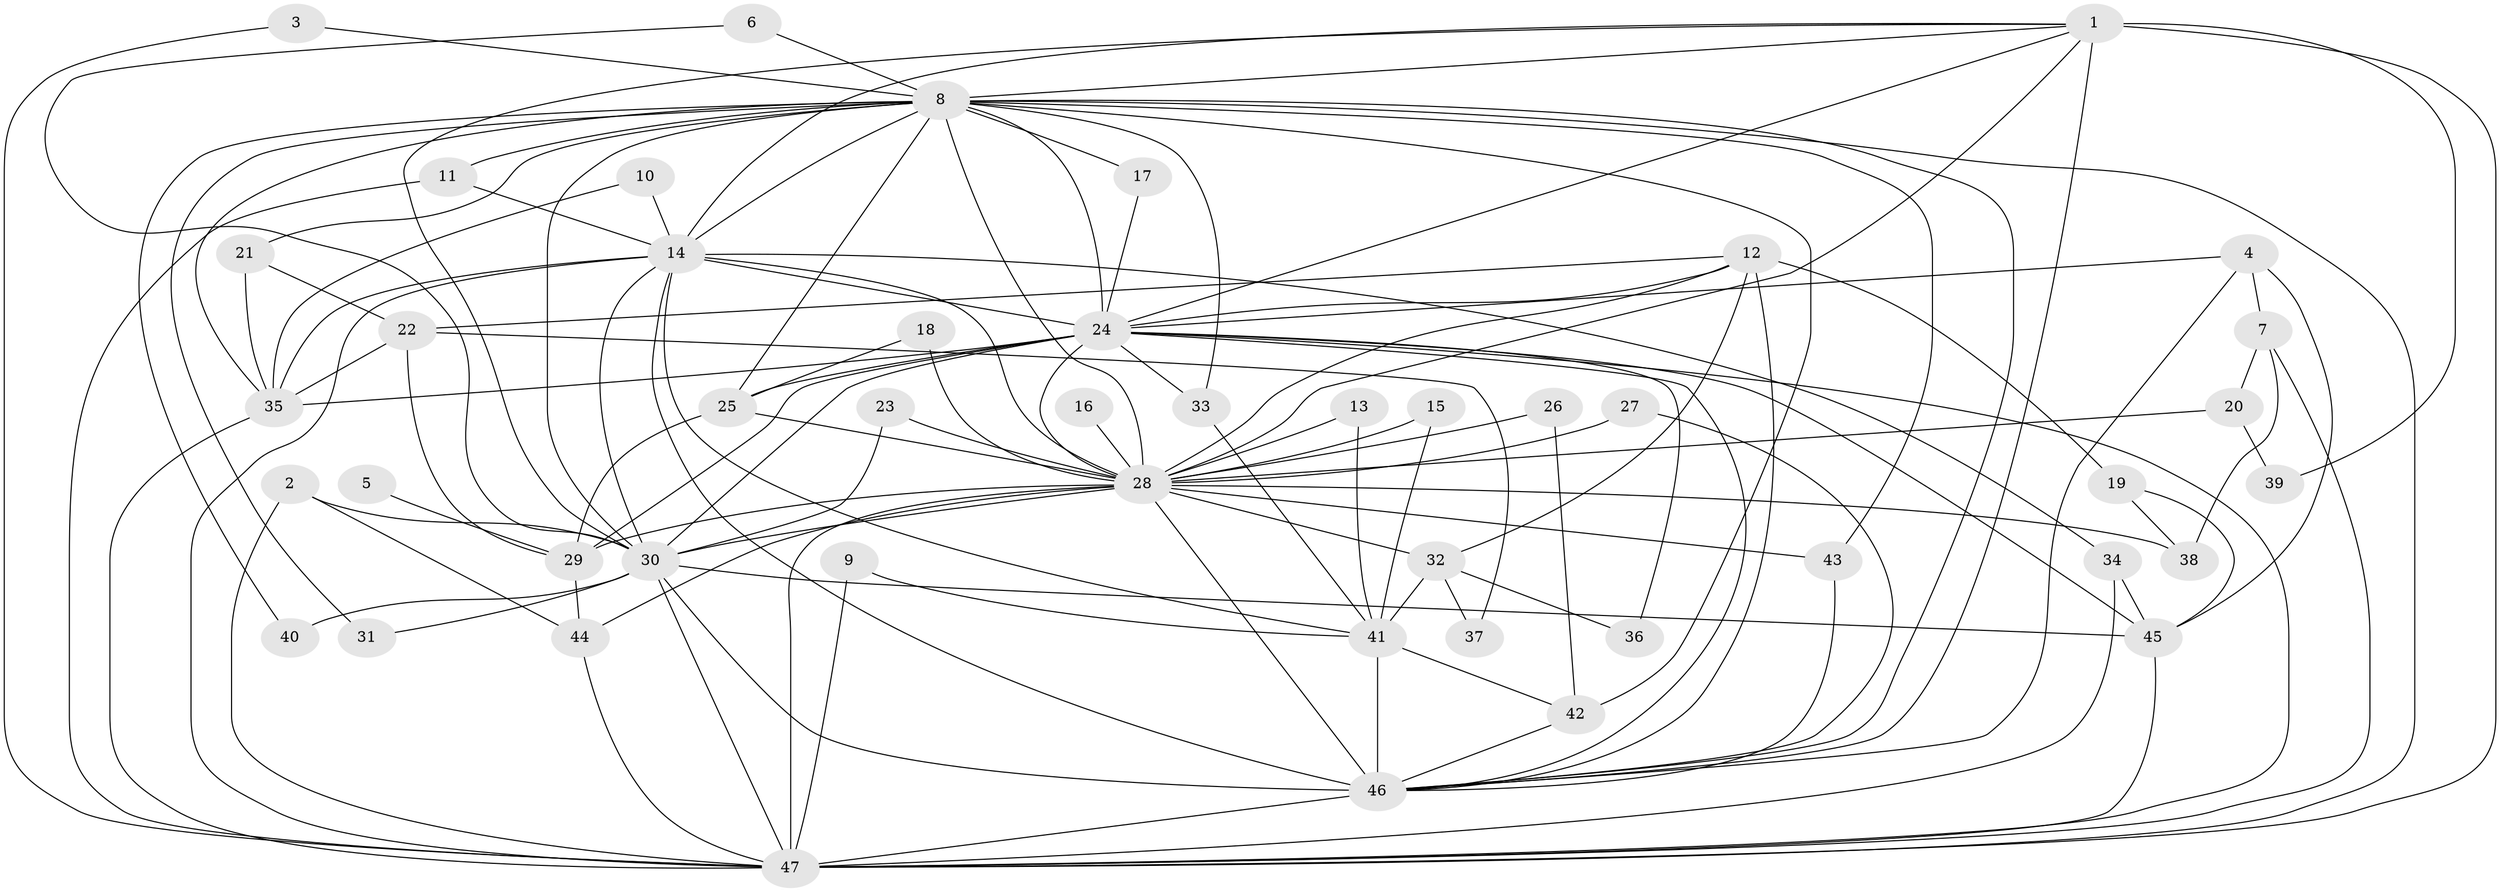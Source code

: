// original degree distribution, {20: 0.03225806451612903, 17: 0.010752688172043012, 18: 0.010752688172043012, 34: 0.010752688172043012, 25: 0.010752688172043012, 11: 0.010752688172043012, 12: 0.010752688172043012, 14: 0.010752688172043012, 5: 0.08602150537634409, 10: 0.010752688172043012, 3: 0.17204301075268819, 2: 0.5591397849462365, 6: 0.010752688172043012, 7: 0.010752688172043012, 4: 0.043010752688172046}
// Generated by graph-tools (version 1.1) at 2025/01/03/09/25 03:01:17]
// undirected, 47 vertices, 122 edges
graph export_dot {
graph [start="1"]
  node [color=gray90,style=filled];
  1;
  2;
  3;
  4;
  5;
  6;
  7;
  8;
  9;
  10;
  11;
  12;
  13;
  14;
  15;
  16;
  17;
  18;
  19;
  20;
  21;
  22;
  23;
  24;
  25;
  26;
  27;
  28;
  29;
  30;
  31;
  32;
  33;
  34;
  35;
  36;
  37;
  38;
  39;
  40;
  41;
  42;
  43;
  44;
  45;
  46;
  47;
  1 -- 8 [weight=2.0];
  1 -- 14 [weight=2.0];
  1 -- 24 [weight=1.0];
  1 -- 28 [weight=1.0];
  1 -- 30 [weight=1.0];
  1 -- 39 [weight=2.0];
  1 -- 46 [weight=1.0];
  1 -- 47 [weight=1.0];
  2 -- 30 [weight=1.0];
  2 -- 44 [weight=1.0];
  2 -- 47 [weight=1.0];
  3 -- 8 [weight=1.0];
  3 -- 47 [weight=1.0];
  4 -- 7 [weight=1.0];
  4 -- 24 [weight=1.0];
  4 -- 45 [weight=1.0];
  4 -- 46 [weight=1.0];
  5 -- 29 [weight=1.0];
  6 -- 8 [weight=1.0];
  6 -- 30 [weight=1.0];
  7 -- 20 [weight=1.0];
  7 -- 38 [weight=1.0];
  7 -- 47 [weight=1.0];
  8 -- 11 [weight=1.0];
  8 -- 14 [weight=5.0];
  8 -- 17 [weight=1.0];
  8 -- 21 [weight=1.0];
  8 -- 24 [weight=3.0];
  8 -- 25 [weight=1.0];
  8 -- 28 [weight=2.0];
  8 -- 30 [weight=3.0];
  8 -- 31 [weight=2.0];
  8 -- 33 [weight=1.0];
  8 -- 35 [weight=1.0];
  8 -- 40 [weight=1.0];
  8 -- 42 [weight=2.0];
  8 -- 43 [weight=1.0];
  8 -- 46 [weight=3.0];
  8 -- 47 [weight=2.0];
  9 -- 41 [weight=1.0];
  9 -- 47 [weight=1.0];
  10 -- 14 [weight=1.0];
  10 -- 35 [weight=1.0];
  11 -- 14 [weight=1.0];
  11 -- 47 [weight=1.0];
  12 -- 19 [weight=1.0];
  12 -- 22 [weight=1.0];
  12 -- 24 [weight=1.0];
  12 -- 28 [weight=1.0];
  12 -- 32 [weight=1.0];
  12 -- 46 [weight=1.0];
  13 -- 28 [weight=1.0];
  13 -- 41 [weight=1.0];
  14 -- 24 [weight=2.0];
  14 -- 28 [weight=2.0];
  14 -- 30 [weight=2.0];
  14 -- 34 [weight=1.0];
  14 -- 35 [weight=2.0];
  14 -- 41 [weight=1.0];
  14 -- 46 [weight=3.0];
  14 -- 47 [weight=2.0];
  15 -- 28 [weight=1.0];
  15 -- 41 [weight=1.0];
  16 -- 28 [weight=1.0];
  17 -- 24 [weight=1.0];
  18 -- 25 [weight=1.0];
  18 -- 28 [weight=2.0];
  19 -- 38 [weight=1.0];
  19 -- 45 [weight=1.0];
  20 -- 28 [weight=3.0];
  20 -- 39 [weight=1.0];
  21 -- 22 [weight=1.0];
  21 -- 35 [weight=1.0];
  22 -- 29 [weight=1.0];
  22 -- 35 [weight=1.0];
  22 -- 37 [weight=1.0];
  23 -- 28 [weight=1.0];
  23 -- 30 [weight=1.0];
  24 -- 25 [weight=1.0];
  24 -- 28 [weight=3.0];
  24 -- 29 [weight=1.0];
  24 -- 30 [weight=2.0];
  24 -- 33 [weight=1.0];
  24 -- 35 [weight=1.0];
  24 -- 36 [weight=1.0];
  24 -- 45 [weight=1.0];
  24 -- 46 [weight=1.0];
  24 -- 47 [weight=2.0];
  25 -- 28 [weight=1.0];
  25 -- 29 [weight=1.0];
  26 -- 28 [weight=1.0];
  26 -- 42 [weight=1.0];
  27 -- 28 [weight=1.0];
  27 -- 46 [weight=1.0];
  28 -- 29 [weight=1.0];
  28 -- 30 [weight=1.0];
  28 -- 32 [weight=1.0];
  28 -- 38 [weight=1.0];
  28 -- 43 [weight=1.0];
  28 -- 44 [weight=1.0];
  28 -- 46 [weight=3.0];
  28 -- 47 [weight=3.0];
  29 -- 44 [weight=1.0];
  30 -- 31 [weight=1.0];
  30 -- 40 [weight=1.0];
  30 -- 45 [weight=1.0];
  30 -- 46 [weight=1.0];
  30 -- 47 [weight=1.0];
  32 -- 36 [weight=1.0];
  32 -- 37 [weight=1.0];
  32 -- 41 [weight=1.0];
  33 -- 41 [weight=1.0];
  34 -- 45 [weight=1.0];
  34 -- 47 [weight=1.0];
  35 -- 47 [weight=1.0];
  41 -- 42 [weight=1.0];
  41 -- 46 [weight=3.0];
  42 -- 46 [weight=1.0];
  43 -- 46 [weight=1.0];
  44 -- 47 [weight=1.0];
  45 -- 47 [weight=1.0];
  46 -- 47 [weight=1.0];
}
